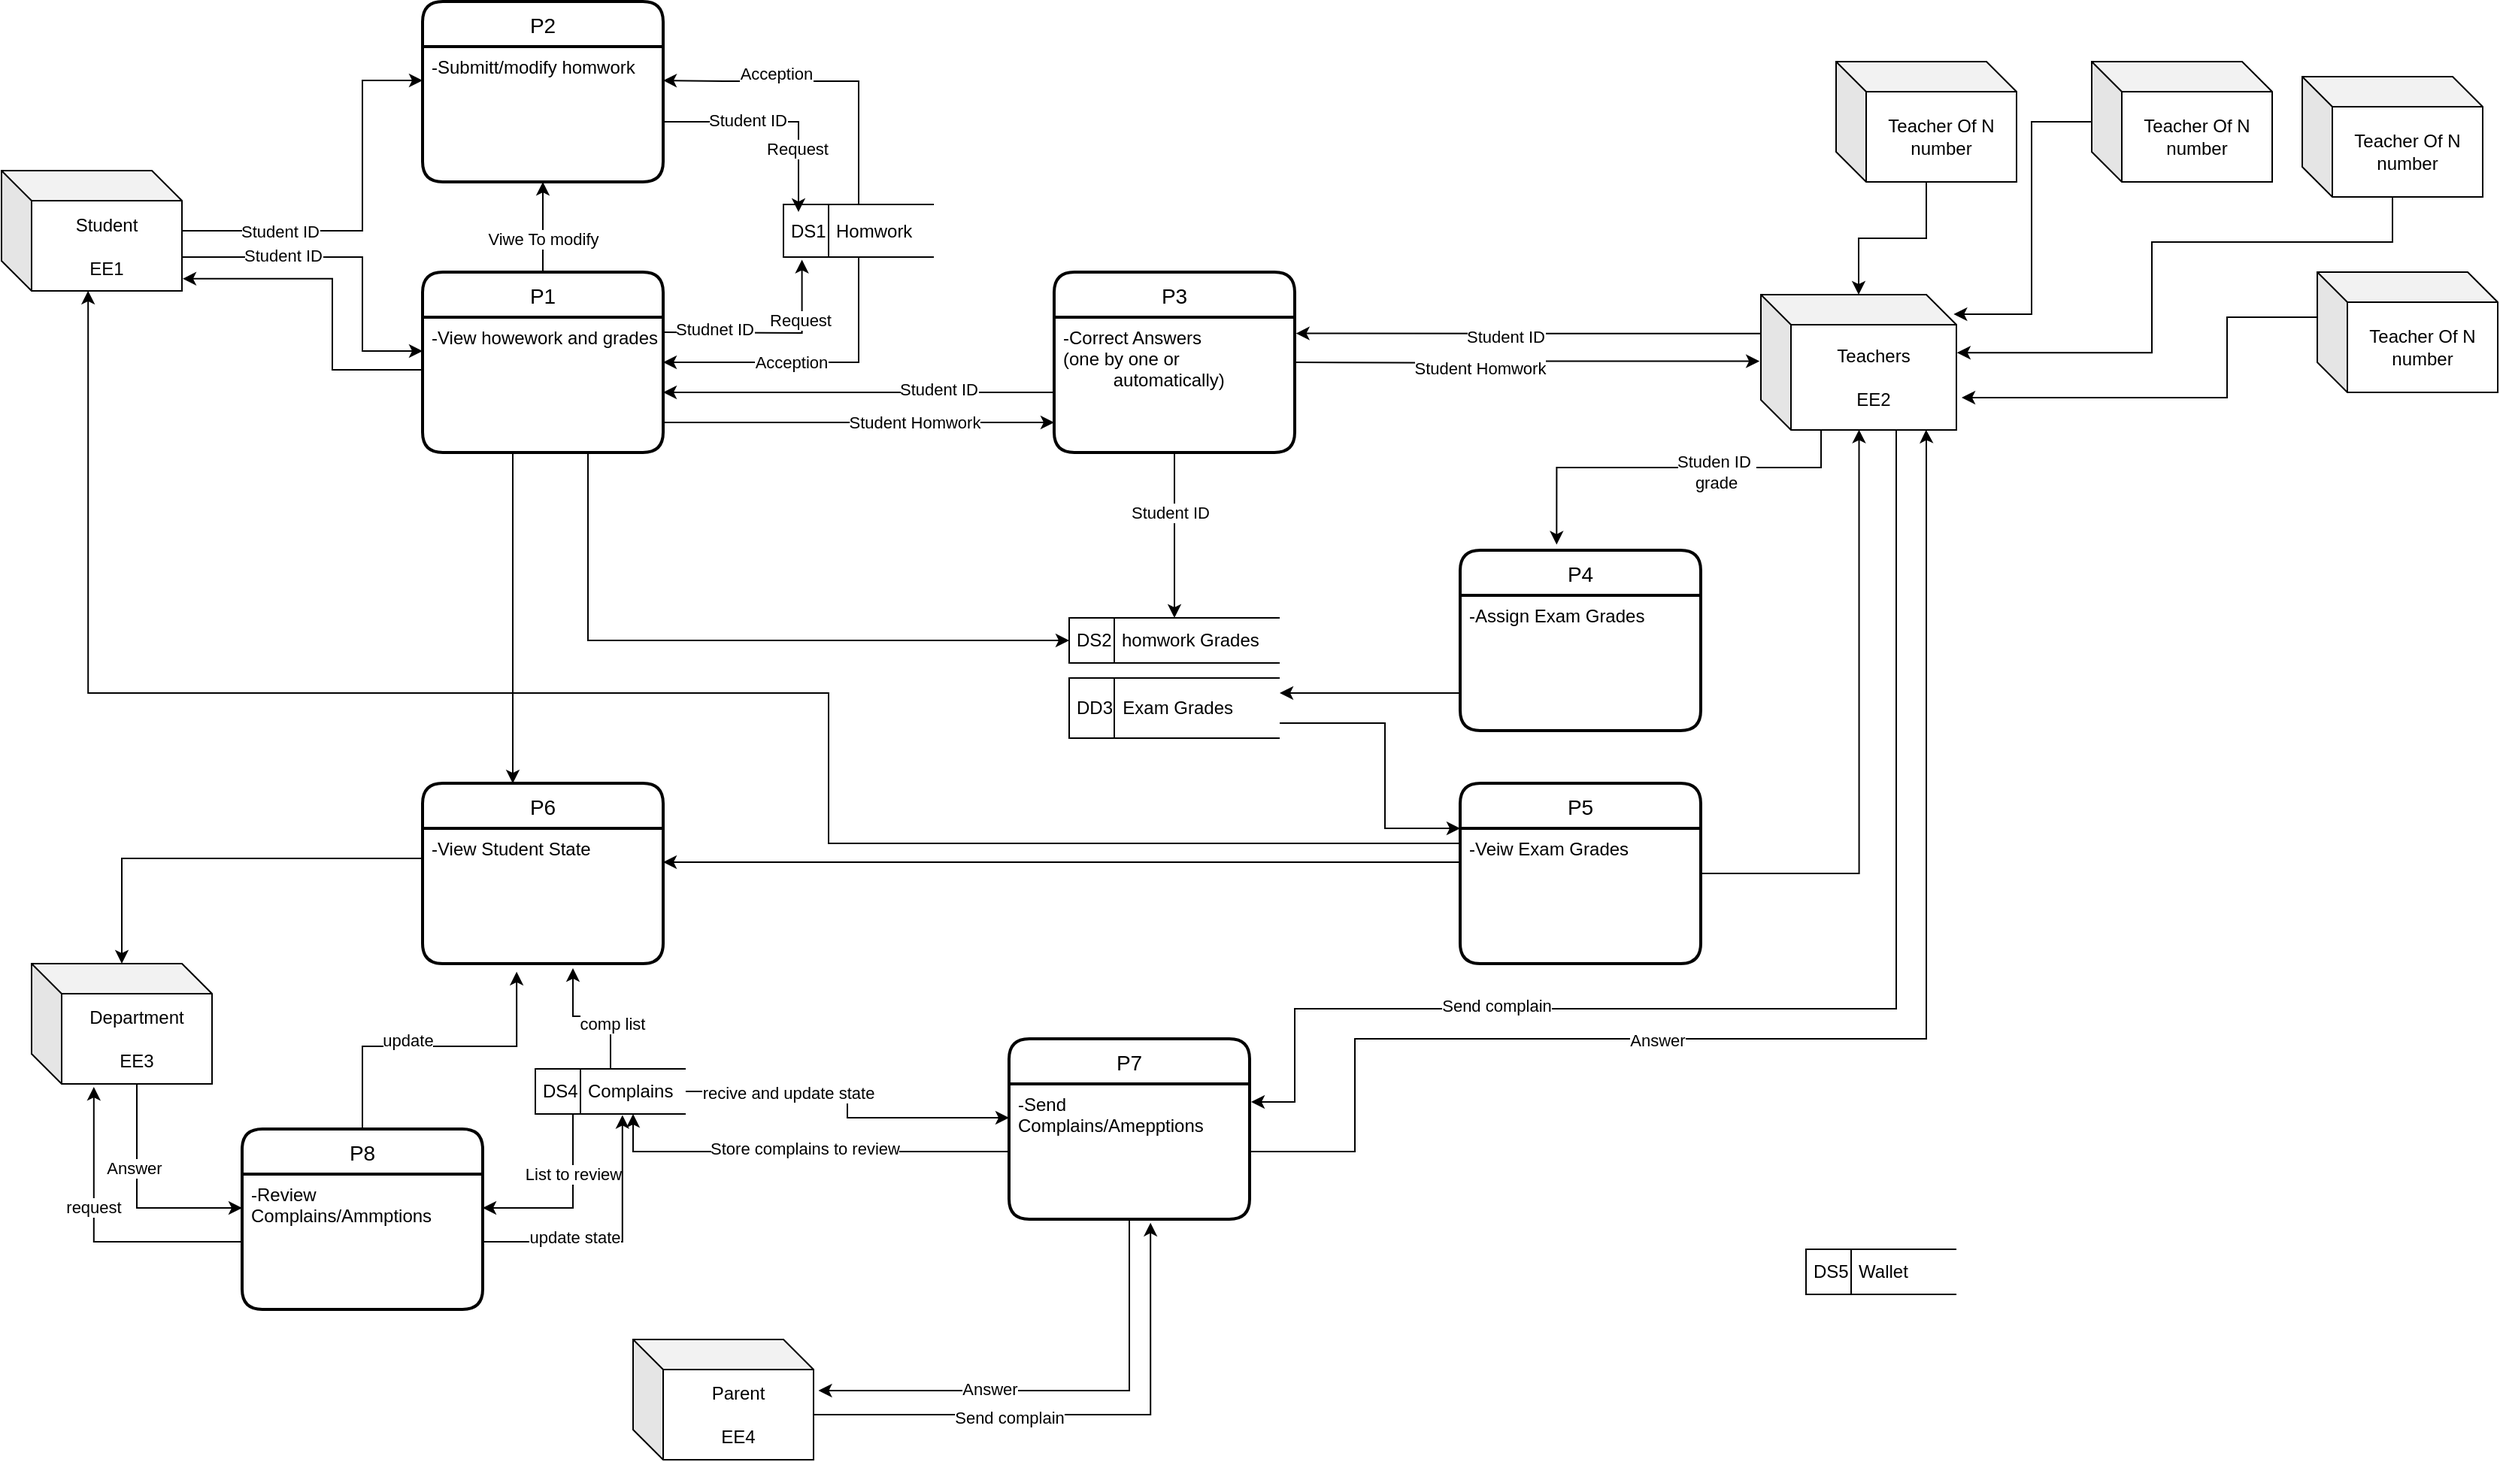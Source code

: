 <mxfile version="15.8.7" type="github">
  <diagram id="rb_kaPLU2Jm6gLeL3qcs" name="Page-1">
    <mxGraphModel dx="1853" dy="1950" grid="1" gridSize="10" guides="1" tooltips="1" connect="1" arrows="1" fold="1" page="1" pageScale="1" pageWidth="850" pageHeight="1100" math="0" shadow="0">
      <root>
        <mxCell id="0" />
        <mxCell id="1" parent="0" />
        <mxCell id="xe1Y9Lps7bj-Wq6mq2PO-167" style="edgeStyle=orthogonalEdgeStyle;rounded=0;orthogonalLoop=1;jettySize=auto;html=1;entryX=0;entryY=0.25;entryDx=0;entryDy=0;" parent="1" source="xe1Y9Lps7bj-Wq6mq2PO-1" target="xe1Y9Lps7bj-Wq6mq2PO-20" edge="1">
          <mxGeometry relative="1" as="geometry">
            <Array as="points">
              <mxPoint x="260" y="180" />
              <mxPoint x="260" y="243" />
            </Array>
          </mxGeometry>
        </mxCell>
        <mxCell id="xe1Y9Lps7bj-Wq6mq2PO-175" value="Student ID" style="edgeLabel;html=1;align=center;verticalAlign=middle;resizable=0;points=[];" parent="xe1Y9Lps7bj-Wq6mq2PO-167" vertex="1" connectable="0">
          <mxGeometry x="-0.404" y="1" relative="1" as="geometry">
            <mxPoint as="offset" />
          </mxGeometry>
        </mxCell>
        <mxCell id="xe1Y9Lps7bj-Wq6mq2PO-171" style="edgeStyle=orthogonalEdgeStyle;rounded=0;orthogonalLoop=1;jettySize=auto;html=1;entryX=0;entryY=0.25;entryDx=0;entryDy=0;" parent="1" source="xe1Y9Lps7bj-Wq6mq2PO-1" target="xe1Y9Lps7bj-Wq6mq2PO-21" edge="1">
          <mxGeometry relative="1" as="geometry">
            <Array as="points">
              <mxPoint x="260" y="163" />
              <mxPoint x="260" y="63" />
            </Array>
          </mxGeometry>
        </mxCell>
        <mxCell id="xe1Y9Lps7bj-Wq6mq2PO-174" value="Student ID" style="edgeLabel;html=1;align=center;verticalAlign=middle;resizable=0;points=[];" parent="xe1Y9Lps7bj-Wq6mq2PO-171" vertex="1" connectable="0">
          <mxGeometry x="-0.504" relative="1" as="geometry">
            <mxPoint as="offset" />
          </mxGeometry>
        </mxCell>
        <mxCell id="xe1Y9Lps7bj-Wq6mq2PO-1" value="Student&lt;br&gt;&lt;br&gt;EE1" style="shape=cube;whiteSpace=wrap;html=1;boundedLbl=1;backgroundOutline=1;darkOpacity=0.05;darkOpacity2=0.1;" parent="1" vertex="1">
          <mxGeometry x="20" y="122.5" width="120" height="80" as="geometry" />
        </mxCell>
        <mxCell id="xe1Y9Lps7bj-Wq6mq2PO-5" value="P3" style="swimlane;childLayout=stackLayout;horizontal=1;startSize=30;horizontalStack=0;rounded=1;fontSize=14;fontStyle=0;strokeWidth=2;resizeParent=0;resizeLast=1;shadow=0;dashed=0;align=center;" parent="1" vertex="1">
          <mxGeometry x="720" y="190" width="160" height="120" as="geometry" />
        </mxCell>
        <mxCell id="xe1Y9Lps7bj-Wq6mq2PO-6" value="-Correct Answers &#xa;(one by one or &#xa;          automatically)" style="align=left;strokeColor=none;fillColor=none;spacingLeft=4;fontSize=12;verticalAlign=top;resizable=0;rotatable=0;part=1;" parent="xe1Y9Lps7bj-Wq6mq2PO-5" vertex="1">
          <mxGeometry y="30" width="160" height="90" as="geometry" />
        </mxCell>
        <mxCell id="xe1Y9Lps7bj-Wq6mq2PO-17" value="P2" style="swimlane;childLayout=stackLayout;horizontal=1;startSize=30;horizontalStack=0;rounded=1;fontSize=14;fontStyle=0;strokeWidth=2;resizeParent=0;resizeLast=1;shadow=0;dashed=0;align=center;" parent="1" vertex="1">
          <mxGeometry x="300" y="10" width="160" height="120" as="geometry">
            <mxRectangle x="300" y="10" width="50" height="30" as="alternateBounds" />
          </mxGeometry>
        </mxCell>
        <mxCell id="xe1Y9Lps7bj-Wq6mq2PO-21" value="-Submitt/modify homwork" style="align=left;strokeColor=none;fillColor=none;spacingLeft=4;fontSize=12;verticalAlign=top;resizable=0;rotatable=0;part=1;" parent="xe1Y9Lps7bj-Wq6mq2PO-17" vertex="1">
          <mxGeometry y="30" width="160" height="90" as="geometry" />
        </mxCell>
        <mxCell id="xe1Y9Lps7bj-Wq6mq2PO-161" style="edgeStyle=orthogonalEdgeStyle;rounded=0;orthogonalLoop=1;jettySize=auto;html=1;entryX=0.5;entryY=1;entryDx=0;entryDy=0;" parent="1" source="xe1Y9Lps7bj-Wq6mq2PO-19" target="xe1Y9Lps7bj-Wq6mq2PO-21" edge="1">
          <mxGeometry relative="1" as="geometry">
            <Array as="points">
              <mxPoint x="380" y="150" />
              <mxPoint x="380" y="150" />
            </Array>
          </mxGeometry>
        </mxCell>
        <mxCell id="xe1Y9Lps7bj-Wq6mq2PO-162" value="Viwe To modify" style="edgeLabel;html=1;align=center;verticalAlign=middle;resizable=0;points=[];" parent="xe1Y9Lps7bj-Wq6mq2PO-161" vertex="1" connectable="0">
          <mxGeometry x="-0.247" relative="1" as="geometry">
            <mxPoint as="offset" />
          </mxGeometry>
        </mxCell>
        <mxCell id="xe1Y9Lps7bj-Wq6mq2PO-19" value="P1" style="swimlane;childLayout=stackLayout;horizontal=1;startSize=30;horizontalStack=0;rounded=1;fontSize=14;fontStyle=0;strokeWidth=2;resizeParent=0;resizeLast=1;shadow=0;dashed=0;align=center;" parent="1" vertex="1">
          <mxGeometry x="300" y="190" width="160" height="120" as="geometry">
            <mxRectangle x="300" y="190" width="50" height="30" as="alternateBounds" />
          </mxGeometry>
        </mxCell>
        <mxCell id="xe1Y9Lps7bj-Wq6mq2PO-20" value="-View howework and grades" style="align=left;strokeColor=none;fillColor=none;spacingLeft=4;fontSize=12;verticalAlign=top;resizable=0;rotatable=0;part=1;" parent="xe1Y9Lps7bj-Wq6mq2PO-19" vertex="1">
          <mxGeometry y="30" width="160" height="90" as="geometry" />
        </mxCell>
        <mxCell id="xe1Y9Lps7bj-Wq6mq2PO-83" style="edgeStyle=orthogonalEdgeStyle;rounded=0;orthogonalLoop=1;jettySize=auto;html=1;entryX=1;entryY=0.25;entryDx=0;entryDy=0;" parent="1" source="xe1Y9Lps7bj-Wq6mq2PO-24" target="xe1Y9Lps7bj-Wq6mq2PO-21" edge="1">
          <mxGeometry relative="1" as="geometry">
            <Array as="points">
              <mxPoint x="590" y="63" />
              <mxPoint x="500" y="63" />
            </Array>
          </mxGeometry>
        </mxCell>
        <mxCell id="xe1Y9Lps7bj-Wq6mq2PO-84" value="Acception" style="edgeLabel;html=1;align=center;verticalAlign=middle;resizable=0;points=[];" parent="xe1Y9Lps7bj-Wq6mq2PO-83" vertex="1" connectable="0">
          <mxGeometry x="0.294" y="-5" relative="1" as="geometry">
            <mxPoint as="offset" />
          </mxGeometry>
        </mxCell>
        <mxCell id="xe1Y9Lps7bj-Wq6mq2PO-89" style="edgeStyle=orthogonalEdgeStyle;rounded=0;orthogonalLoop=1;jettySize=auto;html=1;entryX=1;entryY=0.333;entryDx=0;entryDy=0;entryPerimeter=0;" parent="1" source="xe1Y9Lps7bj-Wq6mq2PO-24" target="xe1Y9Lps7bj-Wq6mq2PO-20" edge="1">
          <mxGeometry relative="1" as="geometry">
            <Array as="points">
              <mxPoint x="590" y="250" />
            </Array>
          </mxGeometry>
        </mxCell>
        <mxCell id="xe1Y9Lps7bj-Wq6mq2PO-90" value="Acception" style="edgeLabel;html=1;align=center;verticalAlign=middle;resizable=0;points=[];" parent="xe1Y9Lps7bj-Wq6mq2PO-89" vertex="1" connectable="0">
          <mxGeometry x="0.152" relative="1" as="geometry">
            <mxPoint as="offset" />
          </mxGeometry>
        </mxCell>
        <mxCell id="xe1Y9Lps7bj-Wq6mq2PO-24" value="DS1&amp;nbsp; Homwork" style="html=1;dashed=0;whitespace=wrap;shape=mxgraph.dfd.dataStoreID;align=left;spacingLeft=3;points=[[0,0],[0.5,0],[1,0],[0,0.5],[1,0.5],[0,1],[0.5,1],[1,1]];" parent="1" vertex="1">
          <mxGeometry x="540" y="145" width="100" height="35" as="geometry" />
        </mxCell>
        <mxCell id="xe1Y9Lps7bj-Wq6mq2PO-42" style="edgeStyle=orthogonalEdgeStyle;rounded=0;orthogonalLoop=1;jettySize=auto;html=1;entryX=0.1;entryY=0.143;entryDx=0;entryDy=0;entryPerimeter=0;" parent="1" source="xe1Y9Lps7bj-Wq6mq2PO-21" target="xe1Y9Lps7bj-Wq6mq2PO-24" edge="1">
          <mxGeometry relative="1" as="geometry">
            <Array as="points">
              <mxPoint x="550" y="90" />
            </Array>
          </mxGeometry>
        </mxCell>
        <mxCell id="xe1Y9Lps7bj-Wq6mq2PO-43" value="Student ID" style="edgeLabel;html=1;align=center;verticalAlign=middle;resizable=0;points=[];" parent="xe1Y9Lps7bj-Wq6mq2PO-42" vertex="1" connectable="0">
          <mxGeometry x="-0.254" y="1" relative="1" as="geometry">
            <mxPoint as="offset" />
          </mxGeometry>
        </mxCell>
        <mxCell id="xe1Y9Lps7bj-Wq6mq2PO-44" value="Request" style="edgeLabel;html=1;align=center;verticalAlign=middle;resizable=0;points=[];" parent="xe1Y9Lps7bj-Wq6mq2PO-42" vertex="1" connectable="0">
          <mxGeometry x="0.431" y="-1" relative="1" as="geometry">
            <mxPoint as="offset" />
          </mxGeometry>
        </mxCell>
        <mxCell id="xe1Y9Lps7bj-Wq6mq2PO-51" style="edgeStyle=orthogonalEdgeStyle;rounded=0;orthogonalLoop=1;jettySize=auto;html=1;entryX=0.123;entryY=1.05;entryDx=0;entryDy=0;entryPerimeter=0;" parent="1" target="xe1Y9Lps7bj-Wq6mq2PO-24" edge="1">
          <mxGeometry relative="1" as="geometry">
            <mxPoint x="460" y="230" as="sourcePoint" />
          </mxGeometry>
        </mxCell>
        <mxCell id="xe1Y9Lps7bj-Wq6mq2PO-52" value="Studnet ID" style="edgeLabel;html=1;align=center;verticalAlign=middle;resizable=0;points=[];" parent="xe1Y9Lps7bj-Wq6mq2PO-51" vertex="1" connectable="0">
          <mxGeometry x="-0.519" y="2" relative="1" as="geometry">
            <mxPoint as="offset" />
          </mxGeometry>
        </mxCell>
        <mxCell id="xe1Y9Lps7bj-Wq6mq2PO-53" value="Request" style="edgeLabel;html=1;align=center;verticalAlign=middle;resizable=0;points=[];" parent="xe1Y9Lps7bj-Wq6mq2PO-51" vertex="1" connectable="0">
          <mxGeometry x="0.437" y="2" relative="1" as="geometry">
            <mxPoint as="offset" />
          </mxGeometry>
        </mxCell>
        <mxCell id="xe1Y9Lps7bj-Wq6mq2PO-65" value="DS2&amp;nbsp; homwork Grades" style="html=1;dashed=0;whitespace=wrap;shape=mxgraph.dfd.dataStoreID;align=left;spacingLeft=3;points=[[0,0],[0.5,0],[1,0],[0,0.5],[1,0.5],[0,1],[0.5,1],[1,1]];" parent="1" vertex="1">
          <mxGeometry x="730" y="420" width="140" height="30" as="geometry" />
        </mxCell>
        <mxCell id="xe1Y9Lps7bj-Wq6mq2PO-69" style="edgeStyle=orthogonalEdgeStyle;rounded=0;orthogonalLoop=1;jettySize=auto;html=1;entryX=0.5;entryY=0;entryDx=0;entryDy=0;" parent="1" source="xe1Y9Lps7bj-Wq6mq2PO-6" target="xe1Y9Lps7bj-Wq6mq2PO-65" edge="1">
          <mxGeometry relative="1" as="geometry" />
        </mxCell>
        <mxCell id="xe1Y9Lps7bj-Wq6mq2PO-70" value="Student ID" style="edgeLabel;html=1;align=center;verticalAlign=middle;resizable=0;points=[];" parent="xe1Y9Lps7bj-Wq6mq2PO-69" vertex="1" connectable="0">
          <mxGeometry x="-0.283" y="-3" relative="1" as="geometry">
            <mxPoint as="offset" />
          </mxGeometry>
        </mxCell>
        <mxCell id="xe1Y9Lps7bj-Wq6mq2PO-93" style="edgeStyle=orthogonalEdgeStyle;rounded=0;orthogonalLoop=1;jettySize=auto;html=1;entryX=1.005;entryY=0.12;entryDx=0;entryDy=0;entryPerimeter=0;exitX=0.002;exitY=0.287;exitDx=0;exitDy=0;exitPerimeter=0;" parent="1" source="xe1Y9Lps7bj-Wq6mq2PO-71" target="xe1Y9Lps7bj-Wq6mq2PO-6" edge="1">
          <mxGeometry relative="1" as="geometry" />
        </mxCell>
        <mxCell id="xe1Y9Lps7bj-Wq6mq2PO-94" value="Student ID" style="edgeLabel;html=1;align=center;verticalAlign=middle;resizable=0;points=[];" parent="xe1Y9Lps7bj-Wq6mq2PO-93" vertex="1" connectable="0">
          <mxGeometry x="0.101" y="2" relative="1" as="geometry">
            <mxPoint as="offset" />
          </mxGeometry>
        </mxCell>
        <mxCell id="xe1Y9Lps7bj-Wq6mq2PO-118" style="edgeStyle=orthogonalEdgeStyle;rounded=0;orthogonalLoop=1;jettySize=auto;html=1;entryX=0.401;entryY=-0.031;entryDx=0;entryDy=0;entryPerimeter=0;" parent="1" source="xe1Y9Lps7bj-Wq6mq2PO-71" target="xe1Y9Lps7bj-Wq6mq2PO-100" edge="1">
          <mxGeometry relative="1" as="geometry">
            <Array as="points">
              <mxPoint x="1230" y="320" />
              <mxPoint x="1054" y="320" />
            </Array>
          </mxGeometry>
        </mxCell>
        <mxCell id="xe1Y9Lps7bj-Wq6mq2PO-119" value="Studen ID&amp;nbsp;&lt;br&gt;grade" style="edgeLabel;html=1;align=center;verticalAlign=middle;resizable=0;points=[];" parent="xe1Y9Lps7bj-Wq6mq2PO-118" vertex="1" connectable="0">
          <mxGeometry x="-0.242" y="3" relative="1" as="geometry">
            <mxPoint as="offset" />
          </mxGeometry>
        </mxCell>
        <mxCell id="xe1Y9Lps7bj-Wq6mq2PO-206" style="edgeStyle=orthogonalEdgeStyle;rounded=0;orthogonalLoop=1;jettySize=auto;html=1;" parent="1" source="xe1Y9Lps7bj-Wq6mq2PO-71" edge="1">
          <mxGeometry relative="1" as="geometry">
            <mxPoint x="851" y="742" as="targetPoint" />
            <Array as="points">
              <mxPoint x="1280" y="680" />
              <mxPoint x="880" y="680" />
              <mxPoint x="880" y="742" />
            </Array>
          </mxGeometry>
        </mxCell>
        <mxCell id="xe1Y9Lps7bj-Wq6mq2PO-254" value="Send complain" style="edgeLabel;html=1;align=center;verticalAlign=middle;resizable=0;points=[];" parent="xe1Y9Lps7bj-Wq6mq2PO-206" vertex="1" connectable="0">
          <mxGeometry x="0.486" y="-2" relative="1" as="geometry">
            <mxPoint as="offset" />
          </mxGeometry>
        </mxCell>
        <mxCell id="xe1Y9Lps7bj-Wq6mq2PO-71" value="Teachers&lt;br&gt;&lt;br&gt;EE2" style="shape=cube;whiteSpace=wrap;html=1;boundedLbl=1;backgroundOutline=1;darkOpacity=0.05;darkOpacity2=0.1;" parent="1" vertex="1">
          <mxGeometry x="1190" y="205" width="130" height="90" as="geometry" />
        </mxCell>
        <mxCell id="xe1Y9Lps7bj-Wq6mq2PO-79" style="edgeStyle=orthogonalEdgeStyle;rounded=0;orthogonalLoop=1;jettySize=auto;html=1;entryX=0;entryY=0.25;entryDx=0;entryDy=0;exitX=1;exitY=0.25;exitDx=0;exitDy=0;" parent="1" edge="1">
          <mxGeometry relative="1" as="geometry">
            <mxPoint x="460" y="290" as="sourcePoint" />
            <mxPoint x="720" y="290" as="targetPoint" />
          </mxGeometry>
        </mxCell>
        <mxCell id="xe1Y9Lps7bj-Wq6mq2PO-80" value="Student Homwork" style="edgeLabel;html=1;align=center;verticalAlign=middle;resizable=0;points=[];" parent="xe1Y9Lps7bj-Wq6mq2PO-79" vertex="1" connectable="0">
          <mxGeometry x="0.283" relative="1" as="geometry">
            <mxPoint as="offset" />
          </mxGeometry>
        </mxCell>
        <mxCell id="xe1Y9Lps7bj-Wq6mq2PO-81" style="edgeStyle=orthogonalEdgeStyle;rounded=0;orthogonalLoop=1;jettySize=auto;html=1;entryX=1;entryY=0.111;entryDx=0;entryDy=0;entryPerimeter=0;" parent="1" edge="1">
          <mxGeometry relative="1" as="geometry">
            <mxPoint x="720" y="270.01" as="sourcePoint" />
            <mxPoint x="460" y="270" as="targetPoint" />
            <Array as="points">
              <mxPoint x="610" y="270" />
              <mxPoint x="610" y="270" />
            </Array>
          </mxGeometry>
        </mxCell>
        <mxCell id="xe1Y9Lps7bj-Wq6mq2PO-82" value="Student ID" style="edgeLabel;html=1;align=center;verticalAlign=middle;resizable=0;points=[];" parent="xe1Y9Lps7bj-Wq6mq2PO-81" vertex="1" connectable="0">
          <mxGeometry x="-0.391" y="-2" relative="1" as="geometry">
            <mxPoint x="2" as="offset" />
          </mxGeometry>
        </mxCell>
        <mxCell id="xe1Y9Lps7bj-Wq6mq2PO-224" style="edgeStyle=orthogonalEdgeStyle;rounded=0;orthogonalLoop=1;jettySize=auto;html=1;entryX=0;entryY=0.25;entryDx=0;entryDy=0;" parent="1" source="xe1Y9Lps7bj-Wq6mq2PO-86" target="xe1Y9Lps7bj-Wq6mq2PO-222" edge="1">
          <mxGeometry relative="1" as="geometry">
            <Array as="points">
              <mxPoint x="110" y="813" />
            </Array>
          </mxGeometry>
        </mxCell>
        <mxCell id="xe1Y9Lps7bj-Wq6mq2PO-238" value="Answer" style="edgeLabel;html=1;align=center;verticalAlign=middle;resizable=0;points=[];" parent="xe1Y9Lps7bj-Wq6mq2PO-224" vertex="1" connectable="0">
          <mxGeometry x="-0.263" y="-2" relative="1" as="geometry">
            <mxPoint as="offset" />
          </mxGeometry>
        </mxCell>
        <mxCell id="xe1Y9Lps7bj-Wq6mq2PO-86" value="Department&lt;br&gt;&lt;br&gt;EE3" style="shape=cube;whiteSpace=wrap;html=1;boundedLbl=1;backgroundOutline=1;darkOpacity=0.05;darkOpacity2=0.1;" parent="1" vertex="1">
          <mxGeometry x="40" y="650" width="120" height="80" as="geometry" />
        </mxCell>
        <mxCell id="xe1Y9Lps7bj-Wq6mq2PO-95" style="edgeStyle=orthogonalEdgeStyle;rounded=0;orthogonalLoop=1;jettySize=auto;html=1;entryX=-0.007;entryY=0.492;entryDx=0;entryDy=0;entryPerimeter=0;" parent="1" target="xe1Y9Lps7bj-Wq6mq2PO-71" edge="1">
          <mxGeometry relative="1" as="geometry">
            <mxPoint x="880" y="250" as="sourcePoint" />
            <mxPoint x="1170" y="267" as="targetPoint" />
          </mxGeometry>
        </mxCell>
        <mxCell id="xe1Y9Lps7bj-Wq6mq2PO-96" value="Student Homwork" style="edgeLabel;html=1;align=center;verticalAlign=middle;resizable=0;points=[];" parent="xe1Y9Lps7bj-Wq6mq2PO-95" vertex="1" connectable="0">
          <mxGeometry x="-0.209" y="-3" relative="1" as="geometry">
            <mxPoint as="offset" />
          </mxGeometry>
        </mxCell>
        <mxCell id="xe1Y9Lps7bj-Wq6mq2PO-97" style="edgeStyle=orthogonalEdgeStyle;rounded=0;orthogonalLoop=1;jettySize=auto;html=1;entryX=0;entryY=0.5;entryDx=0;entryDy=0;" parent="1" source="xe1Y9Lps7bj-Wq6mq2PO-20" target="xe1Y9Lps7bj-Wq6mq2PO-65" edge="1">
          <mxGeometry relative="1" as="geometry">
            <Array as="points">
              <mxPoint x="410" y="435" />
            </Array>
          </mxGeometry>
        </mxCell>
        <mxCell id="xe1Y9Lps7bj-Wq6mq2PO-100" value="P4" style="swimlane;childLayout=stackLayout;horizontal=1;startSize=30;horizontalStack=0;rounded=1;fontSize=14;fontStyle=0;strokeWidth=2;resizeParent=0;resizeLast=1;shadow=0;dashed=0;align=center;" parent="1" vertex="1">
          <mxGeometry x="990" y="375" width="160" height="120" as="geometry" />
        </mxCell>
        <mxCell id="xe1Y9Lps7bj-Wq6mq2PO-101" value="-Assign Exam Grades" style="align=left;strokeColor=none;fillColor=none;spacingLeft=4;fontSize=12;verticalAlign=top;resizable=0;rotatable=0;part=1;" parent="xe1Y9Lps7bj-Wq6mq2PO-100" vertex="1">
          <mxGeometry y="30" width="160" height="90" as="geometry" />
        </mxCell>
        <mxCell id="xe1Y9Lps7bj-Wq6mq2PO-106" style="edgeStyle=orthogonalEdgeStyle;rounded=0;orthogonalLoop=1;jettySize=auto;html=1;" parent="1" source="xe1Y9Lps7bj-Wq6mq2PO-102" target="xe1Y9Lps7bj-Wq6mq2PO-71" edge="1">
          <mxGeometry relative="1" as="geometry" />
        </mxCell>
        <mxCell id="xe1Y9Lps7bj-Wq6mq2PO-102" value="Teacher Of N number" style="shape=cube;whiteSpace=wrap;html=1;boundedLbl=1;backgroundOutline=1;darkOpacity=0.05;darkOpacity2=0.1;" parent="1" vertex="1">
          <mxGeometry x="1240" y="50" width="120" height="80" as="geometry" />
        </mxCell>
        <mxCell id="xe1Y9Lps7bj-Wq6mq2PO-107" style="edgeStyle=orthogonalEdgeStyle;rounded=0;orthogonalLoop=1;jettySize=auto;html=1;entryX=0.986;entryY=0.144;entryDx=0;entryDy=0;entryPerimeter=0;" parent="1" source="xe1Y9Lps7bj-Wq6mq2PO-103" target="xe1Y9Lps7bj-Wq6mq2PO-71" edge="1">
          <mxGeometry relative="1" as="geometry">
            <Array as="points">
              <mxPoint x="1370" y="90" />
              <mxPoint x="1370" y="218" />
            </Array>
          </mxGeometry>
        </mxCell>
        <mxCell id="xe1Y9Lps7bj-Wq6mq2PO-103" value="Teacher Of N number" style="shape=cube;whiteSpace=wrap;html=1;boundedLbl=1;backgroundOutline=1;darkOpacity=0.05;darkOpacity2=0.1;" parent="1" vertex="1">
          <mxGeometry x="1410" y="50" width="120" height="80" as="geometry" />
        </mxCell>
        <mxCell id="xe1Y9Lps7bj-Wq6mq2PO-110" style="edgeStyle=orthogonalEdgeStyle;rounded=0;orthogonalLoop=1;jettySize=auto;html=1;entryX=1.003;entryY=0.429;entryDx=0;entryDy=0;entryPerimeter=0;" parent="1" source="xe1Y9Lps7bj-Wq6mq2PO-104" target="xe1Y9Lps7bj-Wq6mq2PO-71" edge="1">
          <mxGeometry relative="1" as="geometry">
            <Array as="points">
              <mxPoint x="1610" y="170" />
              <mxPoint x="1450" y="170" />
              <mxPoint x="1450" y="244" />
            </Array>
          </mxGeometry>
        </mxCell>
        <mxCell id="xe1Y9Lps7bj-Wq6mq2PO-104" value="Teacher Of N number" style="shape=cube;whiteSpace=wrap;html=1;boundedLbl=1;backgroundOutline=1;darkOpacity=0.05;darkOpacity2=0.1;" parent="1" vertex="1">
          <mxGeometry x="1550" y="60" width="120" height="80" as="geometry" />
        </mxCell>
        <mxCell id="xe1Y9Lps7bj-Wq6mq2PO-111" style="edgeStyle=orthogonalEdgeStyle;rounded=0;orthogonalLoop=1;jettySize=auto;html=1;entryX=1.027;entryY=0.761;entryDx=0;entryDy=0;entryPerimeter=0;exitX=0;exitY=0;exitDx=0;exitDy=30;exitPerimeter=0;" parent="1" source="xe1Y9Lps7bj-Wq6mq2PO-105" target="xe1Y9Lps7bj-Wq6mq2PO-71" edge="1">
          <mxGeometry relative="1" as="geometry">
            <mxPoint x="1550" y="220" as="sourcePoint" />
            <Array as="points">
              <mxPoint x="1500" y="220" />
              <mxPoint x="1500" y="273" />
            </Array>
          </mxGeometry>
        </mxCell>
        <mxCell id="xe1Y9Lps7bj-Wq6mq2PO-105" value="Teacher Of N number" style="shape=cube;whiteSpace=wrap;html=1;boundedLbl=1;backgroundOutline=1;darkOpacity=0.05;darkOpacity2=0.1;" parent="1" vertex="1">
          <mxGeometry x="1560" y="190" width="120" height="80" as="geometry" />
        </mxCell>
        <mxCell id="xe1Y9Lps7bj-Wq6mq2PO-186" style="edgeStyle=orthogonalEdgeStyle;rounded=0;orthogonalLoop=1;jettySize=auto;html=1;" parent="1" source="xe1Y9Lps7bj-Wq6mq2PO-112" edge="1">
          <mxGeometry relative="1" as="geometry">
            <mxPoint x="990" y="560" as="targetPoint" />
            <Array as="points">
              <mxPoint x="940" y="490" />
              <mxPoint x="940" y="560" />
            </Array>
          </mxGeometry>
        </mxCell>
        <mxCell id="xe1Y9Lps7bj-Wq6mq2PO-112" value="DD3&amp;nbsp; Exam Grades" style="html=1;dashed=0;whitespace=wrap;shape=mxgraph.dfd.dataStoreID;align=left;spacingLeft=3;points=[[0,0],[0.5,0],[1,0],[0,0.5],[1,0.5],[0,1],[0.5,1],[1,1]];" parent="1" vertex="1">
          <mxGeometry x="730" y="460" width="140" height="40" as="geometry" />
        </mxCell>
        <mxCell id="xe1Y9Lps7bj-Wq6mq2PO-147" style="edgeStyle=orthogonalEdgeStyle;rounded=0;orthogonalLoop=1;jettySize=auto;html=1;entryX=0.502;entryY=0.998;entryDx=0;entryDy=0;entryPerimeter=0;" parent="1" source="xe1Y9Lps7bj-Wq6mq2PO-130" target="xe1Y9Lps7bj-Wq6mq2PO-71" edge="1">
          <mxGeometry relative="1" as="geometry" />
        </mxCell>
        <mxCell id="xe1Y9Lps7bj-Wq6mq2PO-212" style="edgeStyle=orthogonalEdgeStyle;rounded=0;orthogonalLoop=1;jettySize=auto;html=1;entryX=0.48;entryY=0.999;entryDx=0;entryDy=0;entryPerimeter=0;" parent="1" source="xe1Y9Lps7bj-Wq6mq2PO-130" target="xe1Y9Lps7bj-Wq6mq2PO-1" edge="1">
          <mxGeometry relative="1" as="geometry">
            <Array as="points">
              <mxPoint x="570" y="570" />
              <mxPoint x="570" y="470" />
              <mxPoint x="78" y="470" />
            </Array>
          </mxGeometry>
        </mxCell>
        <mxCell id="xe1Y9Lps7bj-Wq6mq2PO-130" value="P5" style="swimlane;childLayout=stackLayout;horizontal=1;startSize=30;horizontalStack=0;rounded=1;fontSize=14;fontStyle=0;strokeWidth=2;resizeParent=0;resizeLast=1;shadow=0;dashed=0;align=center;" parent="1" vertex="1">
          <mxGeometry x="990" y="530" width="160" height="120" as="geometry" />
        </mxCell>
        <mxCell id="xe1Y9Lps7bj-Wq6mq2PO-150" value="-Veiw Exam Grades" style="align=left;strokeColor=none;fillColor=none;spacingLeft=4;fontSize=12;verticalAlign=top;resizable=0;rotatable=0;part=1;" parent="xe1Y9Lps7bj-Wq6mq2PO-130" vertex="1">
          <mxGeometry y="30" width="160" height="90" as="geometry" />
        </mxCell>
        <mxCell id="xe1Y9Lps7bj-Wq6mq2PO-142" value="P6" style="swimlane;childLayout=stackLayout;horizontal=1;startSize=30;horizontalStack=0;rounded=1;fontSize=14;fontStyle=0;strokeWidth=2;resizeParent=0;resizeLast=1;shadow=0;dashed=0;align=center;" parent="1" vertex="1">
          <mxGeometry x="300" y="530" width="160" height="120" as="geometry" />
        </mxCell>
        <mxCell id="xe1Y9Lps7bj-Wq6mq2PO-143" value="-View Student State" style="align=left;strokeColor=none;fillColor=none;spacingLeft=4;fontSize=12;verticalAlign=top;resizable=0;rotatable=0;part=1;" parent="xe1Y9Lps7bj-Wq6mq2PO-142" vertex="1">
          <mxGeometry y="30" width="160" height="90" as="geometry" />
        </mxCell>
        <mxCell id="xe1Y9Lps7bj-Wq6mq2PO-176" style="edgeStyle=orthogonalEdgeStyle;rounded=0;orthogonalLoop=1;jettySize=auto;html=1;entryX=1.004;entryY=0.899;entryDx=0;entryDy=0;entryPerimeter=0;" parent="1" target="xe1Y9Lps7bj-Wq6mq2PO-1" edge="1">
          <mxGeometry relative="1" as="geometry">
            <mxPoint x="142" y="200" as="targetPoint" />
            <mxPoint x="299" y="255" as="sourcePoint" />
            <Array as="points">
              <mxPoint x="240" y="255" />
              <mxPoint x="240" y="194" />
            </Array>
          </mxGeometry>
        </mxCell>
        <mxCell id="xe1Y9Lps7bj-Wq6mq2PO-215" style="edgeStyle=orthogonalEdgeStyle;rounded=0;orthogonalLoop=1;jettySize=auto;html=1;" parent="1" source="xe1Y9Lps7bj-Wq6mq2PO-181" edge="1">
          <mxGeometry relative="1" as="geometry">
            <mxPoint x="400" y="653" as="targetPoint" />
            <Array as="points">
              <mxPoint x="425" y="685" />
              <mxPoint x="400" y="685" />
              <mxPoint x="400" y="653" />
            </Array>
          </mxGeometry>
        </mxCell>
        <mxCell id="xe1Y9Lps7bj-Wq6mq2PO-240" value="comp list" style="edgeLabel;html=1;align=center;verticalAlign=middle;resizable=0;points=[];" parent="xe1Y9Lps7bj-Wq6mq2PO-215" vertex="1" connectable="0">
          <mxGeometry x="-0.342" y="-1" relative="1" as="geometry">
            <mxPoint as="offset" />
          </mxGeometry>
        </mxCell>
        <mxCell id="xe1Y9Lps7bj-Wq6mq2PO-229" style="edgeStyle=orthogonalEdgeStyle;rounded=0;orthogonalLoop=1;jettySize=auto;html=1;entryX=1;entryY=0.25;entryDx=0;entryDy=0;" parent="1" source="xe1Y9Lps7bj-Wq6mq2PO-181" target="xe1Y9Lps7bj-Wq6mq2PO-222" edge="1">
          <mxGeometry relative="1" as="geometry">
            <Array as="points">
              <mxPoint x="400" y="813" />
            </Array>
          </mxGeometry>
        </mxCell>
        <mxCell id="xe1Y9Lps7bj-Wq6mq2PO-241" value="List to review" style="edgeLabel;html=1;align=center;verticalAlign=middle;resizable=0;points=[];" parent="xe1Y9Lps7bj-Wq6mq2PO-229" vertex="1" connectable="0">
          <mxGeometry x="-0.358" relative="1" as="geometry">
            <mxPoint as="offset" />
          </mxGeometry>
        </mxCell>
        <mxCell id="xe1Y9Lps7bj-Wq6mq2PO-252" style="edgeStyle=orthogonalEdgeStyle;rounded=0;orthogonalLoop=1;jettySize=auto;html=1;entryX=0;entryY=0.25;entryDx=0;entryDy=0;" parent="1" source="xe1Y9Lps7bj-Wq6mq2PO-181" target="xe1Y9Lps7bj-Wq6mq2PO-203" edge="1">
          <mxGeometry relative="1" as="geometry" />
        </mxCell>
        <mxCell id="xe1Y9Lps7bj-Wq6mq2PO-253" value="recive and update state" style="edgeLabel;html=1;align=center;verticalAlign=middle;resizable=0;points=[];" parent="xe1Y9Lps7bj-Wq6mq2PO-252" vertex="1" connectable="0">
          <mxGeometry x="-0.421" y="-1" relative="1" as="geometry">
            <mxPoint as="offset" />
          </mxGeometry>
        </mxCell>
        <mxCell id="xe1Y9Lps7bj-Wq6mq2PO-181" value="DS4&amp;nbsp; Complains" style="html=1;dashed=0;whitespace=wrap;shape=mxgraph.dfd.dataStoreID;align=left;spacingLeft=3;points=[[0,0],[0.5,0],[1,0],[0,0.5],[1,0.5],[0,1],[0.5,1],[1,1]];" parent="1" vertex="1">
          <mxGeometry x="375" y="720" width="100" height="30" as="geometry" />
        </mxCell>
        <mxCell id="xe1Y9Lps7bj-Wq6mq2PO-182" value="DS5&amp;nbsp; Wallet" style="html=1;dashed=0;whitespace=wrap;shape=mxgraph.dfd.dataStoreID;align=left;spacingLeft=3;points=[[0,0],[0.5,0],[1,0],[0,0.5],[1,0.5],[0,1],[0.5,1],[1,1]];" parent="1" vertex="1">
          <mxGeometry x="1220" y="840" width="100" height="30" as="geometry" />
        </mxCell>
        <mxCell id="xe1Y9Lps7bj-Wq6mq2PO-183" style="edgeStyle=orthogonalEdgeStyle;rounded=0;orthogonalLoop=1;jettySize=auto;html=1;" parent="1" source="xe1Y9Lps7bj-Wq6mq2PO-101" target="xe1Y9Lps7bj-Wq6mq2PO-112" edge="1">
          <mxGeometry relative="1" as="geometry">
            <Array as="points">
              <mxPoint x="960" y="470" />
              <mxPoint x="960" y="470" />
            </Array>
          </mxGeometry>
        </mxCell>
        <mxCell id="xe1Y9Lps7bj-Wq6mq2PO-189" style="edgeStyle=orthogonalEdgeStyle;rounded=0;orthogonalLoop=1;jettySize=auto;html=1;entryX=0.375;entryY=0.001;entryDx=0;entryDy=0;entryPerimeter=0;exitX=0.375;exitY=0.994;exitDx=0;exitDy=0;exitPerimeter=0;" parent="1" source="xe1Y9Lps7bj-Wq6mq2PO-20" target="xe1Y9Lps7bj-Wq6mq2PO-142" edge="1">
          <mxGeometry relative="1" as="geometry" />
        </mxCell>
        <mxCell id="xe1Y9Lps7bj-Wq6mq2PO-190" style="edgeStyle=orthogonalEdgeStyle;rounded=0;orthogonalLoop=1;jettySize=auto;html=1;entryX=1;entryY=0.25;entryDx=0;entryDy=0;" parent="1" source="xe1Y9Lps7bj-Wq6mq2PO-150" target="xe1Y9Lps7bj-Wq6mq2PO-143" edge="1">
          <mxGeometry relative="1" as="geometry">
            <Array as="points">
              <mxPoint x="725" y="583" />
            </Array>
          </mxGeometry>
        </mxCell>
        <mxCell id="xe1Y9Lps7bj-Wq6mq2PO-191" style="edgeStyle=orthogonalEdgeStyle;rounded=0;orthogonalLoop=1;jettySize=auto;html=1;" parent="1" source="xe1Y9Lps7bj-Wq6mq2PO-143" target="xe1Y9Lps7bj-Wq6mq2PO-86" edge="1">
          <mxGeometry relative="1" as="geometry">
            <Array as="points">
              <mxPoint x="100" y="580" />
            </Array>
          </mxGeometry>
        </mxCell>
        <mxCell id="xe1Y9Lps7bj-Wq6mq2PO-211" style="edgeStyle=orthogonalEdgeStyle;rounded=0;orthogonalLoop=1;jettySize=auto;html=1;entryX=0.588;entryY=1.026;entryDx=0;entryDy=0;entryPerimeter=0;" parent="1" source="xe1Y9Lps7bj-Wq6mq2PO-192" target="xe1Y9Lps7bj-Wq6mq2PO-203" edge="1">
          <mxGeometry relative="1" as="geometry">
            <Array as="points">
              <mxPoint x="784" y="950" />
            </Array>
          </mxGeometry>
        </mxCell>
        <mxCell id="xe1Y9Lps7bj-Wq6mq2PO-248" value="Send complain" style="edgeLabel;html=1;align=center;verticalAlign=middle;resizable=0;points=[];" parent="xe1Y9Lps7bj-Wq6mq2PO-211" vertex="1" connectable="0">
          <mxGeometry x="-0.265" y="-2" relative="1" as="geometry">
            <mxPoint as="offset" />
          </mxGeometry>
        </mxCell>
        <mxCell id="xe1Y9Lps7bj-Wq6mq2PO-192" value="Parent&lt;br&gt;&lt;br&gt;EE4" style="shape=cube;whiteSpace=wrap;html=1;boundedLbl=1;backgroundOutline=1;darkOpacity=0.05;darkOpacity2=0.1;" parent="1" vertex="1">
          <mxGeometry x="440" y="900" width="120" height="80" as="geometry" />
        </mxCell>
        <mxCell id="xe1Y9Lps7bj-Wq6mq2PO-202" value="P7" style="swimlane;childLayout=stackLayout;horizontal=1;startSize=30;horizontalStack=0;rounded=1;fontSize=14;fontStyle=0;strokeWidth=2;resizeParent=0;resizeLast=1;shadow=0;dashed=0;align=center;" parent="1" vertex="1">
          <mxGeometry x="690" y="700" width="160" height="120" as="geometry" />
        </mxCell>
        <mxCell id="xe1Y9Lps7bj-Wq6mq2PO-203" value="-Send &#xa;Complains/Amepptions" style="align=left;strokeColor=none;fillColor=none;spacingLeft=4;fontSize=12;verticalAlign=top;resizable=0;rotatable=0;part=1;" parent="xe1Y9Lps7bj-Wq6mq2PO-202" vertex="1">
          <mxGeometry y="30" width="160" height="90" as="geometry" />
        </mxCell>
        <mxCell id="xe1Y9Lps7bj-Wq6mq2PO-210" style="edgeStyle=orthogonalEdgeStyle;rounded=0;orthogonalLoop=1;jettySize=auto;html=1;entryX=1.027;entryY=0.425;entryDx=0;entryDy=0;entryPerimeter=0;" parent="1" source="xe1Y9Lps7bj-Wq6mq2PO-203" target="xe1Y9Lps7bj-Wq6mq2PO-192" edge="1">
          <mxGeometry relative="1" as="geometry">
            <Array as="points">
              <mxPoint x="770" y="934" />
            </Array>
          </mxGeometry>
        </mxCell>
        <mxCell id="xe1Y9Lps7bj-Wq6mq2PO-243" value="Answer" style="edgeLabel;html=1;align=center;verticalAlign=middle;resizable=0;points=[];" parent="xe1Y9Lps7bj-Wq6mq2PO-210" vertex="1" connectable="0">
          <mxGeometry x="0.292" y="-1" relative="1" as="geometry">
            <mxPoint as="offset" />
          </mxGeometry>
        </mxCell>
        <mxCell id="xe1Y9Lps7bj-Wq6mq2PO-216" style="edgeStyle=orthogonalEdgeStyle;rounded=0;orthogonalLoop=1;jettySize=auto;html=1;entryX=0.65;entryY=1;entryDx=0;entryDy=0;entryPerimeter=0;" parent="1" source="xe1Y9Lps7bj-Wq6mq2PO-203" target="xe1Y9Lps7bj-Wq6mq2PO-181" edge="1">
          <mxGeometry relative="1" as="geometry" />
        </mxCell>
        <mxCell id="xe1Y9Lps7bj-Wq6mq2PO-242" value="Store complains to review" style="edgeLabel;html=1;align=center;verticalAlign=middle;resizable=0;points=[];" parent="xe1Y9Lps7bj-Wq6mq2PO-216" vertex="1" connectable="0">
          <mxGeometry x="-0.007" y="-2" relative="1" as="geometry">
            <mxPoint as="offset" />
          </mxGeometry>
        </mxCell>
        <mxCell id="xe1Y9Lps7bj-Wq6mq2PO-225" style="edgeStyle=orthogonalEdgeStyle;rounded=0;orthogonalLoop=1;jettySize=auto;html=1;entryX=0.391;entryY=1.06;entryDx=0;entryDy=0;entryPerimeter=0;" parent="1" source="xe1Y9Lps7bj-Wq6mq2PO-221" target="xe1Y9Lps7bj-Wq6mq2PO-143" edge="1">
          <mxGeometry relative="1" as="geometry" />
        </mxCell>
        <mxCell id="xe1Y9Lps7bj-Wq6mq2PO-239" value="update" style="edgeLabel;html=1;align=center;verticalAlign=middle;resizable=0;points=[];" parent="xe1Y9Lps7bj-Wq6mq2PO-225" vertex="1" connectable="0">
          <mxGeometry x="-0.181" y="4" relative="1" as="geometry">
            <mxPoint as="offset" />
          </mxGeometry>
        </mxCell>
        <mxCell id="xe1Y9Lps7bj-Wq6mq2PO-221" value="P8" style="swimlane;childLayout=stackLayout;horizontal=1;startSize=30;horizontalStack=0;rounded=1;fontSize=14;fontStyle=0;strokeWidth=2;resizeParent=0;resizeLast=1;shadow=0;dashed=0;align=center;" parent="1" vertex="1">
          <mxGeometry x="180" y="760" width="160" height="120" as="geometry" />
        </mxCell>
        <mxCell id="xe1Y9Lps7bj-Wq6mq2PO-222" value="-Review &#xa;Complains/Ammptions" style="align=left;strokeColor=none;fillColor=none;spacingLeft=4;fontSize=12;verticalAlign=top;resizable=0;rotatable=0;part=1;" parent="xe1Y9Lps7bj-Wq6mq2PO-221" vertex="1">
          <mxGeometry y="30" width="160" height="90" as="geometry" />
        </mxCell>
        <mxCell id="xe1Y9Lps7bj-Wq6mq2PO-236" style="edgeStyle=orthogonalEdgeStyle;rounded=0;orthogonalLoop=1;jettySize=auto;html=1;entryX=0.345;entryY=1.025;entryDx=0;entryDy=0;entryPerimeter=0;" parent="1" source="xe1Y9Lps7bj-Wq6mq2PO-222" target="xe1Y9Lps7bj-Wq6mq2PO-86" edge="1">
          <mxGeometry relative="1" as="geometry" />
        </mxCell>
        <mxCell id="xe1Y9Lps7bj-Wq6mq2PO-237" value="request" style="edgeLabel;html=1;align=center;verticalAlign=middle;resizable=0;points=[];" parent="xe1Y9Lps7bj-Wq6mq2PO-236" vertex="1" connectable="0">
          <mxGeometry x="0.206" y="1" relative="1" as="geometry">
            <mxPoint as="offset" />
          </mxGeometry>
        </mxCell>
        <mxCell id="xe1Y9Lps7bj-Wq6mq2PO-244" style="edgeStyle=orthogonalEdgeStyle;rounded=0;orthogonalLoop=1;jettySize=auto;html=1;entryX=0.579;entryY=1.024;entryDx=0;entryDy=0;entryPerimeter=0;" parent="1" source="xe1Y9Lps7bj-Wq6mq2PO-222" target="xe1Y9Lps7bj-Wq6mq2PO-181" edge="1">
          <mxGeometry relative="1" as="geometry">
            <mxPoint x="450" y="835" as="targetPoint" />
          </mxGeometry>
        </mxCell>
        <mxCell id="xe1Y9Lps7bj-Wq6mq2PO-245" value="update state" style="edgeLabel;html=1;align=center;verticalAlign=middle;resizable=0;points=[];" parent="xe1Y9Lps7bj-Wq6mq2PO-244" vertex="1" connectable="0">
          <mxGeometry x="-0.319" y="3" relative="1" as="geometry">
            <mxPoint as="offset" />
          </mxGeometry>
        </mxCell>
        <mxCell id="xe1Y9Lps7bj-Wq6mq2PO-249" style="edgeStyle=orthogonalEdgeStyle;rounded=0;orthogonalLoop=1;jettySize=auto;html=1;entryX=0.845;entryY=0.998;entryDx=0;entryDy=0;entryPerimeter=0;" parent="1" source="xe1Y9Lps7bj-Wq6mq2PO-203" target="xe1Y9Lps7bj-Wq6mq2PO-71" edge="1">
          <mxGeometry relative="1" as="geometry">
            <mxPoint x="1300" y="300" as="targetPoint" />
            <Array as="points">
              <mxPoint x="920" y="775" />
              <mxPoint x="920" y="700" />
              <mxPoint x="1300" y="700" />
              <mxPoint x="1300" y="300" />
            </Array>
          </mxGeometry>
        </mxCell>
        <mxCell id="xe1Y9Lps7bj-Wq6mq2PO-250" value="Answer" style="edgeLabel;html=1;align=center;verticalAlign=middle;resizable=0;points=[];" parent="xe1Y9Lps7bj-Wq6mq2PO-249" vertex="1" connectable="0">
          <mxGeometry x="-0.256" y="-1" relative="1" as="geometry">
            <mxPoint as="offset" />
          </mxGeometry>
        </mxCell>
      </root>
    </mxGraphModel>
  </diagram>
</mxfile>
